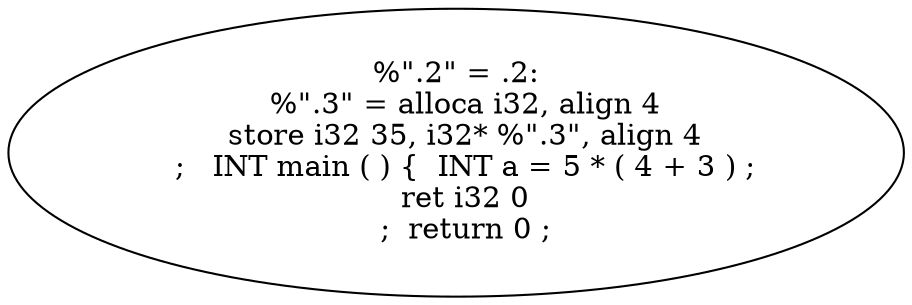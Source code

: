 digraph AST {
  "135951639802112" [label="%\".2\" = .2:
  %\".3\" = alloca i32, align 4
  store i32 35, i32* %\".3\", align 4
  ;   INT main ( ) {  INT a = 5 * ( 4 + 3 ) ;
  ret i32 0
  ;  return 0 ;"];
}
